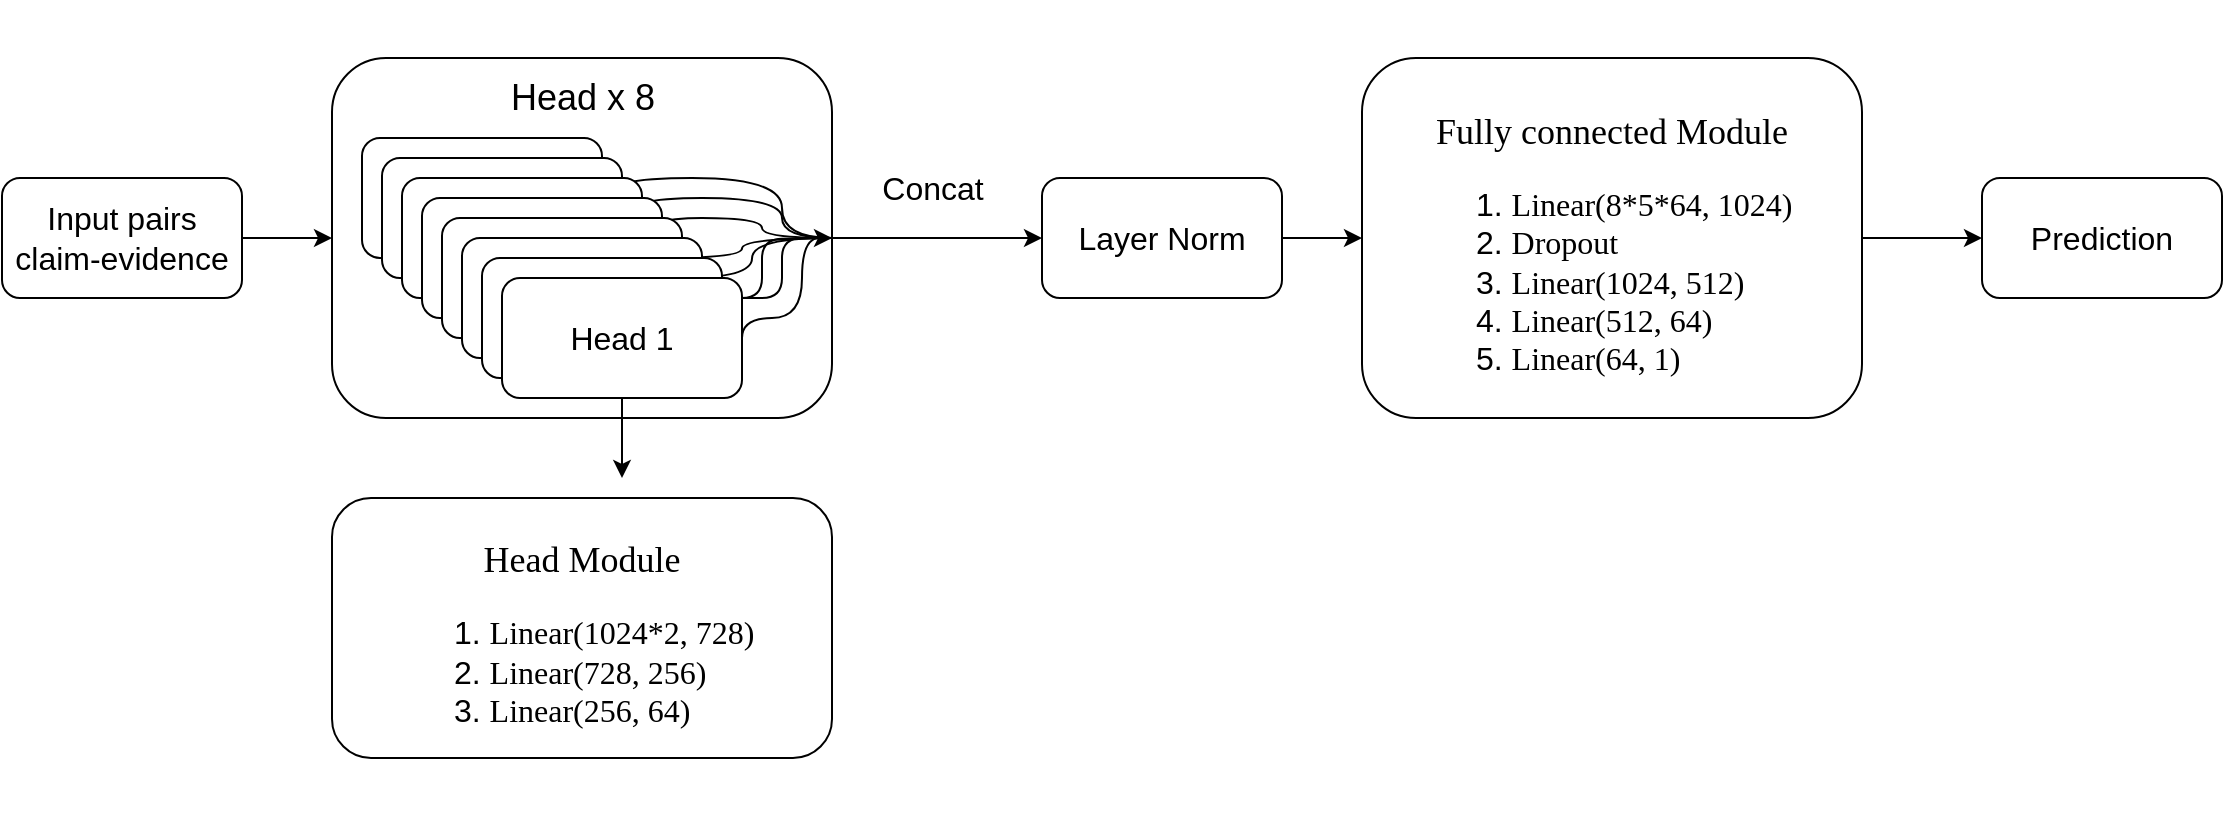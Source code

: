 <mxfile version="24.6.4" type="device">
  <diagram name="Page-1" id="BV9RA36n9QWDTu1cK9ds">
    <mxGraphModel dx="1609" dy="830" grid="1" gridSize="10" guides="1" tooltips="1" connect="1" arrows="1" fold="1" page="1" pageScale="1" pageWidth="1169" pageHeight="827" math="0" shadow="0">
      <root>
        <mxCell id="0" />
        <mxCell id="1" parent="0" />
        <mxCell id="lvaOeklLlPheHB0oh_P1-10" value="" style="rounded=1;whiteSpace=wrap;html=1;" vertex="1" parent="1">
          <mxGeometry x="195" y="270" width="250" height="180" as="geometry" />
        </mxCell>
        <mxCell id="lvaOeklLlPheHB0oh_P1-16" style="edgeStyle=orthogonalEdgeStyle;rounded=0;orthogonalLoop=1;jettySize=auto;html=1;entryX=0;entryY=0.5;entryDx=0;entryDy=0;" edge="1" parent="1" source="lvaOeklLlPheHB0oh_P1-10" target="lvaOeklLlPheHB0oh_P1-11">
          <mxGeometry relative="1" as="geometry" />
        </mxCell>
        <mxCell id="lvaOeklLlPheHB0oh_P1-25" style="edgeStyle=orthogonalEdgeStyle;rounded=0;orthogonalLoop=1;jettySize=auto;html=1;exitX=1;exitY=0.5;exitDx=0;exitDy=0;entryX=1;entryY=0.5;entryDx=0;entryDy=0;curved=1;endArrow=none;endFill=0;" edge="1" parent="1" source="lvaOeklLlPheHB0oh_P1-2" target="lvaOeklLlPheHB0oh_P1-10">
          <mxGeometry relative="1" as="geometry">
            <Array as="points">
              <mxPoint x="420" y="330" />
              <mxPoint x="420" y="360" />
            </Array>
          </mxGeometry>
        </mxCell>
        <mxCell id="lvaOeklLlPheHB0oh_P1-29" style="edgeStyle=orthogonalEdgeStyle;rounded=0;orthogonalLoop=1;jettySize=auto;html=1;entryX=0;entryY=0.5;entryDx=0;entryDy=0;" edge="1" parent="1" source="lvaOeklLlPheHB0oh_P1-1" target="lvaOeklLlPheHB0oh_P1-10">
          <mxGeometry relative="1" as="geometry" />
        </mxCell>
        <mxCell id="lvaOeklLlPheHB0oh_P1-1" value="&lt;div style=&quot;font-size: 16px;&quot;&gt;&lt;font style=&quot;font-size: 16px;&quot;&gt;Input pairs&lt;/font&gt;&lt;/div&gt;&lt;div style=&quot;font-size: 16px;&quot;&gt;&lt;font style=&quot;font-size: 16px;&quot;&gt;&lt;font style=&quot;font-size: 16px;&quot;&gt;claim-evidence&lt;/font&gt;&lt;font style=&quot;font-size: 16px;&quot;&gt;&lt;br&gt;&lt;/font&gt;&lt;/font&gt;&lt;/div&gt;" style="rounded=1;whiteSpace=wrap;html=1;" vertex="1" parent="1">
          <mxGeometry x="30" y="330" width="120" height="60" as="geometry" />
        </mxCell>
        <mxCell id="lvaOeklLlPheHB0oh_P1-2" value="Head 1" style="rounded=1;whiteSpace=wrap;html=1;" vertex="1" parent="1">
          <mxGeometry x="210" y="310" width="120" height="60" as="geometry" />
        </mxCell>
        <mxCell id="lvaOeklLlPheHB0oh_P1-24" style="edgeStyle=orthogonalEdgeStyle;rounded=0;orthogonalLoop=1;jettySize=auto;html=1;exitX=1;exitY=0.5;exitDx=0;exitDy=0;entryX=1;entryY=0.5;entryDx=0;entryDy=0;curved=1;endArrow=none;endFill=0;" edge="1" parent="1" source="lvaOeklLlPheHB0oh_P1-3" target="lvaOeklLlPheHB0oh_P1-10">
          <mxGeometry relative="1" as="geometry">
            <Array as="points">
              <mxPoint x="420" y="340" />
              <mxPoint x="420" y="360" />
            </Array>
          </mxGeometry>
        </mxCell>
        <mxCell id="lvaOeklLlPheHB0oh_P1-3" value="Head 1" style="rounded=1;whiteSpace=wrap;html=1;" vertex="1" parent="1">
          <mxGeometry x="220" y="320" width="120" height="60" as="geometry" />
        </mxCell>
        <mxCell id="lvaOeklLlPheHB0oh_P1-23" style="edgeStyle=orthogonalEdgeStyle;rounded=0;orthogonalLoop=1;jettySize=auto;html=1;exitX=1;exitY=0.5;exitDx=0;exitDy=0;entryX=1;entryY=0.5;entryDx=0;entryDy=0;curved=1;endArrow=none;endFill=0;" edge="1" parent="1" source="lvaOeklLlPheHB0oh_P1-4" target="lvaOeklLlPheHB0oh_P1-10">
          <mxGeometry relative="1" as="geometry">
            <Array as="points">
              <mxPoint x="410" y="350" />
              <mxPoint x="410" y="360" />
            </Array>
          </mxGeometry>
        </mxCell>
        <mxCell id="lvaOeklLlPheHB0oh_P1-4" value="Head 1" style="rounded=1;whiteSpace=wrap;html=1;" vertex="1" parent="1">
          <mxGeometry x="230" y="330" width="120" height="60" as="geometry" />
        </mxCell>
        <mxCell id="lvaOeklLlPheHB0oh_P1-22" style="edgeStyle=orthogonalEdgeStyle;rounded=0;orthogonalLoop=1;jettySize=auto;html=1;exitX=1;exitY=0.5;exitDx=0;exitDy=0;curved=1;endArrow=none;endFill=0;" edge="1" parent="1" source="lvaOeklLlPheHB0oh_P1-5">
          <mxGeometry relative="1" as="geometry">
            <mxPoint x="440" y="360" as="targetPoint" />
          </mxGeometry>
        </mxCell>
        <mxCell id="lvaOeklLlPheHB0oh_P1-5" value="Head 1" style="rounded=1;whiteSpace=wrap;html=1;" vertex="1" parent="1">
          <mxGeometry x="240" y="340" width="120" height="60" as="geometry" />
        </mxCell>
        <mxCell id="lvaOeklLlPheHB0oh_P1-21" style="edgeStyle=orthogonalEdgeStyle;rounded=0;orthogonalLoop=1;jettySize=auto;html=1;exitX=1;exitY=0.5;exitDx=0;exitDy=0;curved=1;endArrow=none;endFill=0;" edge="1" parent="1" source="lvaOeklLlPheHB0oh_P1-6">
          <mxGeometry relative="1" as="geometry">
            <mxPoint x="440" y="360" as="targetPoint" />
          </mxGeometry>
        </mxCell>
        <mxCell id="lvaOeklLlPheHB0oh_P1-6" value="Head 1" style="rounded=1;whiteSpace=wrap;html=1;" vertex="1" parent="1">
          <mxGeometry x="250" y="350" width="120" height="60" as="geometry" />
        </mxCell>
        <mxCell id="lvaOeklLlPheHB0oh_P1-20" style="edgeStyle=orthogonalEdgeStyle;rounded=1;orthogonalLoop=1;jettySize=auto;html=1;curved=0;endArrow=none;endFill=0;" edge="1" parent="1" source="lvaOeklLlPheHB0oh_P1-7">
          <mxGeometry relative="1" as="geometry">
            <mxPoint x="440" y="360" as="targetPoint" />
          </mxGeometry>
        </mxCell>
        <mxCell id="lvaOeklLlPheHB0oh_P1-7" value="Head 1" style="rounded=1;whiteSpace=wrap;html=1;" vertex="1" parent="1">
          <mxGeometry x="260" y="360" width="120" height="60" as="geometry" />
        </mxCell>
        <mxCell id="lvaOeklLlPheHB0oh_P1-19" style="edgeStyle=orthogonalEdgeStyle;rounded=1;orthogonalLoop=1;jettySize=auto;html=1;curved=0;endArrow=none;endFill=0;entryX=1;entryY=0.5;entryDx=0;entryDy=0;" edge="1" parent="1" source="lvaOeklLlPheHB0oh_P1-8" target="lvaOeklLlPheHB0oh_P1-10">
          <mxGeometry relative="1" as="geometry">
            <mxPoint x="710" y="610" as="targetPoint" />
            <Array as="points">
              <mxPoint x="420" y="390" />
              <mxPoint x="420" y="360" />
            </Array>
          </mxGeometry>
        </mxCell>
        <mxCell id="lvaOeklLlPheHB0oh_P1-8" value="Head 1" style="rounded=1;whiteSpace=wrap;html=1;" vertex="1" parent="1">
          <mxGeometry x="270" y="370" width="120" height="60" as="geometry" />
        </mxCell>
        <mxCell id="lvaOeklLlPheHB0oh_P1-18" style="edgeStyle=orthogonalEdgeStyle;rounded=0;orthogonalLoop=1;jettySize=auto;html=1;entryX=1;entryY=0.5;entryDx=0;entryDy=0;curved=1;exitX=1;exitY=0.5;exitDx=0;exitDy=0;" edge="1" parent="1" source="lvaOeklLlPheHB0oh_P1-9" target="lvaOeklLlPheHB0oh_P1-10">
          <mxGeometry relative="1" as="geometry">
            <Array as="points">
              <mxPoint x="430" y="400" />
              <mxPoint x="430" y="360" />
            </Array>
          </mxGeometry>
        </mxCell>
        <mxCell id="lvaOeklLlPheHB0oh_P1-36" style="edgeStyle=orthogonalEdgeStyle;rounded=0;orthogonalLoop=1;jettySize=auto;html=1;" edge="1" parent="1" source="lvaOeklLlPheHB0oh_P1-9">
          <mxGeometry relative="1" as="geometry">
            <mxPoint x="340" y="480" as="targetPoint" />
          </mxGeometry>
        </mxCell>
        <mxCell id="lvaOeklLlPheHB0oh_P1-9" value="&lt;font style=&quot;font-size: 16px;&quot;&gt;Head 1&lt;/font&gt;" style="rounded=1;whiteSpace=wrap;html=1;" vertex="1" parent="1">
          <mxGeometry x="280" y="380" width="120" height="60" as="geometry" />
        </mxCell>
        <mxCell id="lvaOeklLlPheHB0oh_P1-17" style="edgeStyle=orthogonalEdgeStyle;rounded=0;orthogonalLoop=1;jettySize=auto;html=1;entryX=0;entryY=0.5;entryDx=0;entryDy=0;" edge="1" parent="1" source="lvaOeklLlPheHB0oh_P1-11" target="lvaOeklLlPheHB0oh_P1-14">
          <mxGeometry relative="1" as="geometry" />
        </mxCell>
        <mxCell id="lvaOeklLlPheHB0oh_P1-11" value="&lt;font style=&quot;font-size: 16px;&quot;&gt;Layer Norm&lt;/font&gt;" style="rounded=1;whiteSpace=wrap;html=1;" vertex="1" parent="1">
          <mxGeometry x="550" y="330" width="120" height="60" as="geometry" />
        </mxCell>
        <mxCell id="lvaOeklLlPheHB0oh_P1-37" style="edgeStyle=orthogonalEdgeStyle;rounded=0;orthogonalLoop=1;jettySize=auto;html=1;entryX=0;entryY=0.5;entryDx=0;entryDy=0;" edge="1" parent="1" source="lvaOeklLlPheHB0oh_P1-14" target="lvaOeklLlPheHB0oh_P1-39">
          <mxGeometry relative="1" as="geometry">
            <mxPoint x="1010" y="360" as="targetPoint" />
          </mxGeometry>
        </mxCell>
        <mxCell id="lvaOeklLlPheHB0oh_P1-14" value="&lt;p style=&quot;line-height: 150%;&quot;&gt;&lt;/p&gt;&lt;div&gt;&lt;font face=&quot;Helvetica&quot; style=&quot;font-size: 18px;&quot;&gt;&lt;br&gt;&lt;/font&gt;&lt;/div&gt;&lt;div&gt;&lt;font face=&quot;Tnpi56koW-0wngKrmKoL&quot; style=&quot;font-size: 18px;&quot;&gt;&lt;br&gt;&lt;/font&gt;&lt;/div&gt;&lt;div&gt;&lt;font face=&quot;Tnpi56koW-0wngKrmKoL&quot; style=&quot;font-size: 18px;&quot;&gt;Fully connected Module&lt;/font&gt;&lt;/div&gt;&lt;div align=&quot;justify&quot;&gt;&lt;ol style=&quot;font-size: 16px;&quot;&gt;&lt;li style=&quot;&quot;&gt;&lt;font face=&quot;Tnpi56koW-0wngKrmKoL&quot; style=&quot;font-size: 16px;&quot;&gt;Linear(8*5*64, 1024)&lt;/font&gt;&lt;/li&gt;&lt;li style=&quot;&quot;&gt;&lt;font face=&quot;Tnpi56koW-0wngKrmKoL&quot; style=&quot;font-size: 16px;&quot;&gt;Dropout&lt;br&gt;&lt;/font&gt;&lt;/li&gt;&lt;li style=&quot;&quot;&gt;&lt;font face=&quot;Tnpi56koW-0wngKrmKoL&quot; style=&quot;font-size: 16px;&quot;&gt;Linear(1024, 512)&lt;/font&gt;&lt;/li&gt;&lt;li style=&quot;&quot;&gt;&lt;font face=&quot;Tnpi56koW-0wngKrmKoL&quot; style=&quot;font-size: 16px;&quot;&gt;Linear(512, 64)&lt;/font&gt;&lt;/li&gt;&lt;li style=&quot;&quot;&gt;&lt;font face=&quot;Tnpi56koW-0wngKrmKoL&quot; style=&quot;font-size: 16px;&quot;&gt;Linear(64, 1)&lt;/font&gt;&lt;font face=&quot;Tnpi56koW-0wngKrmKoL&quot; style=&quot;font-size: 16px;&quot;&gt;&lt;br&gt;&lt;/font&gt;&lt;/li&gt;&lt;/ol&gt;&lt;/div&gt;&lt;div style=&quot;font-size: 18px;&quot;&gt;&lt;font face=&quot;Tnpi56koW-0wngKrmKoL&quot; style=&quot;font-size: 18px;&quot;&gt;&lt;br&gt;&lt;/font&gt;&lt;/div&gt;&lt;p&gt;&lt;/p&gt;" style="rounded=1;whiteSpace=wrap;html=1;" vertex="1" parent="1">
          <mxGeometry x="710" y="270" width="250" height="180" as="geometry" />
        </mxCell>
        <mxCell id="lvaOeklLlPheHB0oh_P1-30" value="&lt;font style=&quot;font-size: 16px;&quot;&gt;Concat&lt;/font&gt;" style="text;html=1;align=center;verticalAlign=middle;resizable=0;points=[];autosize=1;strokeColor=none;fillColor=none;" vertex="1" parent="1">
          <mxGeometry x="460" y="320" width="70" height="30" as="geometry" />
        </mxCell>
        <mxCell id="lvaOeklLlPheHB0oh_P1-33" value="&lt;p style=&quot;line-height: 150%;&quot;&gt;&lt;/p&gt;&lt;div&gt;&lt;font face=&quot;Helvetica&quot; style=&quot;font-size: 18px;&quot;&gt;&lt;br&gt;&lt;/font&gt;&lt;/div&gt;&lt;div&gt;&lt;font face=&quot;Tnpi56koW-0wngKrmKoL&quot; style=&quot;font-size: 18px;&quot;&gt;&lt;br&gt;&lt;/font&gt;&lt;/div&gt;&lt;div&gt;&lt;font face=&quot;Tnpi56koW-0wngKrmKoL&quot; style=&quot;font-size: 18px;&quot;&gt;Head Module&lt;/font&gt;&lt;/div&gt;&lt;div align=&quot;justify&quot;&gt;&lt;ol style=&quot;font-size: 16px;&quot;&gt;&lt;li style=&quot;&quot;&gt;&lt;font face=&quot;Tnpi56koW-0wngKrmKoL&quot; style=&quot;font-size: 16px;&quot;&gt;Linear(1024*2, 728)&lt;/font&gt;&lt;/li&gt;&lt;li style=&quot;&quot;&gt;&lt;font face=&quot;Tnpi56koW-0wngKrmKoL&quot; style=&quot;font-size: 16px;&quot;&gt;Linear(728, 256)&lt;/font&gt;&lt;/li&gt;&lt;li style=&quot;&quot;&gt;&lt;font face=&quot;Tnpi56koW-0wngKrmKoL&quot; style=&quot;font-size: 16px;&quot;&gt;Linear(256, 64)&lt;/font&gt;&lt;/li&gt;&lt;/ol&gt;&lt;/div&gt;&lt;div style=&quot;font-size: 18px;&quot;&gt;&lt;font face=&quot;Tnpi56koW-0wngKrmKoL&quot; style=&quot;font-size: 18px;&quot;&gt;&lt;br&gt;&lt;/font&gt;&lt;/div&gt;&lt;p&gt;&lt;/p&gt;" style="rounded=1;whiteSpace=wrap;html=1;" vertex="1" parent="1">
          <mxGeometry x="195" y="490" width="250" height="130" as="geometry" />
        </mxCell>
        <mxCell id="lvaOeklLlPheHB0oh_P1-35" value="&lt;font style=&quot;font-size: 18px;&quot;&gt;Head x 8&lt;/font&gt;" style="text;html=1;align=center;verticalAlign=middle;resizable=0;points=[];autosize=1;strokeColor=none;fillColor=none;" vertex="1" parent="1">
          <mxGeometry x="270" y="270" width="100" height="40" as="geometry" />
        </mxCell>
        <mxCell id="lvaOeklLlPheHB0oh_P1-39" value="&lt;font style=&quot;font-size: 16px;&quot;&gt;Prediction&lt;/font&gt;" style="rounded=1;whiteSpace=wrap;html=1;" vertex="1" parent="1">
          <mxGeometry x="1020" y="330" width="120" height="60" as="geometry" />
        </mxCell>
      </root>
    </mxGraphModel>
  </diagram>
</mxfile>
